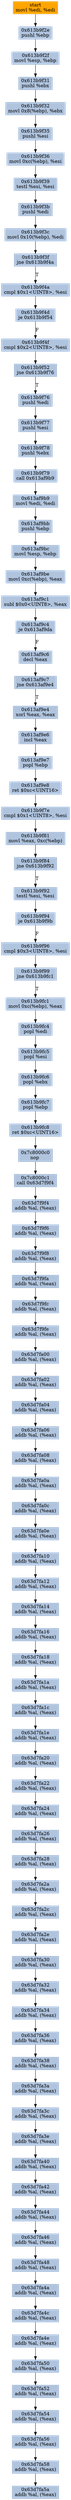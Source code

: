 digraph G {
node[shape=rectangle,style=filled,fillcolor=lightsteelblue,color=lightsteelblue]
bgcolor="transparent"
a0x613b9f2cmovl_edi_edi[label="start\nmovl %edi, %edi",color="lightgrey",fillcolor="orange"];
a0x613b9f2epushl_ebp[label="0x613b9f2e\npushl %ebp"];
a0x613b9f2fmovl_esp_ebp[label="0x613b9f2f\nmovl %esp, %ebp"];
a0x613b9f31pushl_ebx[label="0x613b9f31\npushl %ebx"];
a0x613b9f32movl_0x8ebp__ebx[label="0x613b9f32\nmovl 0x8(%ebp), %ebx"];
a0x613b9f35pushl_esi[label="0x613b9f35\npushl %esi"];
a0x613b9f36movl_0xcebp__esi[label="0x613b9f36\nmovl 0xc(%ebp), %esi"];
a0x613b9f39testl_esi_esi[label="0x613b9f39\ntestl %esi, %esi"];
a0x613b9f3bpushl_edi[label="0x613b9f3b\npushl %edi"];
a0x613b9f3cmovl_0x10ebp__edi[label="0x613b9f3c\nmovl 0x10(%ebp), %edi"];
a0x613b9f3fjne_0x613b9f4a[label="0x613b9f3f\njne 0x613b9f4a"];
a0x613b9f4acmpl_0x1UINT8_esi[label="0x613b9f4a\ncmpl $0x1<UINT8>, %esi"];
a0x613b9f4dje_0x613b9f54[label="0x613b9f4d\nje 0x613b9f54"];
a0x613b9f4fcmpl_0x2UINT8_esi[label="0x613b9f4f\ncmpl $0x2<UINT8>, %esi"];
a0x613b9f52jne_0x613b9f76[label="0x613b9f52\njne 0x613b9f76"];
a0x613b9f76pushl_edi[label="0x613b9f76\npushl %edi"];
a0x613b9f77pushl_esi[label="0x613b9f77\npushl %esi"];
a0x613b9f78pushl_ebx[label="0x613b9f78\npushl %ebx"];
a0x613b9f79call_0x613af9b9[label="0x613b9f79\ncall 0x613af9b9"];
a0x613af9b9movl_edi_edi[label="0x613af9b9\nmovl %edi, %edi"];
a0x613af9bbpushl_ebp[label="0x613af9bb\npushl %ebp"];
a0x613af9bcmovl_esp_ebp[label="0x613af9bc\nmovl %esp, %ebp"];
a0x613af9bemovl_0xcebp__eax[label="0x613af9be\nmovl 0xc(%ebp), %eax"];
a0x613af9c1subl_0x0UINT8_eax[label="0x613af9c1\nsubl $0x0<UINT8>, %eax"];
a0x613af9c4je_0x613af9da[label="0x613af9c4\nje 0x613af9da"];
a0x613af9c6decl_eax[label="0x613af9c6\ndecl %eax"];
a0x613af9c7jne_0x613af9e4[label="0x613af9c7\njne 0x613af9e4"];
a0x613af9e4xorl_eax_eax[label="0x613af9e4\nxorl %eax, %eax"];
a0x613af9e6incl_eax[label="0x613af9e6\nincl %eax"];
a0x613af9e7popl_ebp[label="0x613af9e7\npopl %ebp"];
a0x613af9e8ret_0xcUINT16[label="0x613af9e8\nret $0xc<UINT16>"];
a0x613b9f7ecmpl_0x1UINT8_esi[label="0x613b9f7e\ncmpl $0x1<UINT8>, %esi"];
a0x613b9f81movl_eax_0xcebp_[label="0x613b9f81\nmovl %eax, 0xc(%ebp)"];
a0x613b9f84jne_0x613b9f92[label="0x613b9f84\njne 0x613b9f92"];
a0x613b9f92testl_esi_esi[label="0x613b9f92\ntestl %esi, %esi"];
a0x613b9f94je_0x613b9f9b[label="0x613b9f94\nje 0x613b9f9b"];
a0x613b9f96cmpl_0x3UINT8_esi[label="0x613b9f96\ncmpl $0x3<UINT8>, %esi"];
a0x613b9f99jne_0x613b9fc1[label="0x613b9f99\njne 0x613b9fc1"];
a0x613b9fc1movl_0xcebp__eax[label="0x613b9fc1\nmovl 0xc(%ebp), %eax"];
a0x613b9fc4popl_edi[label="0x613b9fc4\npopl %edi"];
a0x613b9fc5popl_esi[label="0x613b9fc5\npopl %esi"];
a0x613b9fc6popl_ebx[label="0x613b9fc6\npopl %ebx"];
a0x613b9fc7popl_ebp[label="0x613b9fc7\npopl %ebp"];
a0x613b9fc8ret_0xcUINT16[label="0x613b9fc8\nret $0xc<UINT16>"];
a0x7c8000c0nop_[label="0x7c8000c0\nnop "];
a0x7c8000c1call_0x63d7f9f4[label="0x7c8000c1\ncall 0x63d7f9f4"];
a0x63d7f9f4addb_al_eax_[label="0x63d7f9f4\naddb %al, (%eax)"];
a0x63d7f9f6addb_al_eax_[label="0x63d7f9f6\naddb %al, (%eax)"];
a0x63d7f9f8addb_al_eax_[label="0x63d7f9f8\naddb %al, (%eax)"];
a0x63d7f9faaddb_al_eax_[label="0x63d7f9fa\naddb %al, (%eax)"];
a0x63d7f9fcaddb_al_eax_[label="0x63d7f9fc\naddb %al, (%eax)"];
a0x63d7f9feaddb_al_eax_[label="0x63d7f9fe\naddb %al, (%eax)"];
a0x63d7fa00addb_al_eax_[label="0x63d7fa00\naddb %al, (%eax)"];
a0x63d7fa02addb_al_eax_[label="0x63d7fa02\naddb %al, (%eax)"];
a0x63d7fa04addb_al_eax_[label="0x63d7fa04\naddb %al, (%eax)"];
a0x63d7fa06addb_al_eax_[label="0x63d7fa06\naddb %al, (%eax)"];
a0x63d7fa08addb_al_eax_[label="0x63d7fa08\naddb %al, (%eax)"];
a0x63d7fa0aaddb_al_eax_[label="0x63d7fa0a\naddb %al, (%eax)"];
a0x63d7fa0caddb_al_eax_[label="0x63d7fa0c\naddb %al, (%eax)"];
a0x63d7fa0eaddb_al_eax_[label="0x63d7fa0e\naddb %al, (%eax)"];
a0x63d7fa10addb_al_eax_[label="0x63d7fa10\naddb %al, (%eax)"];
a0x63d7fa12addb_al_eax_[label="0x63d7fa12\naddb %al, (%eax)"];
a0x63d7fa14addb_al_eax_[label="0x63d7fa14\naddb %al, (%eax)"];
a0x63d7fa16addb_al_eax_[label="0x63d7fa16\naddb %al, (%eax)"];
a0x63d7fa18addb_al_eax_[label="0x63d7fa18\naddb %al, (%eax)"];
a0x63d7fa1aaddb_al_eax_[label="0x63d7fa1a\naddb %al, (%eax)"];
a0x63d7fa1caddb_al_eax_[label="0x63d7fa1c\naddb %al, (%eax)"];
a0x63d7fa1eaddb_al_eax_[label="0x63d7fa1e\naddb %al, (%eax)"];
a0x63d7fa20addb_al_eax_[label="0x63d7fa20\naddb %al, (%eax)"];
a0x63d7fa22addb_al_eax_[label="0x63d7fa22\naddb %al, (%eax)"];
a0x63d7fa24addb_al_eax_[label="0x63d7fa24\naddb %al, (%eax)"];
a0x63d7fa26addb_al_eax_[label="0x63d7fa26\naddb %al, (%eax)"];
a0x63d7fa28addb_al_eax_[label="0x63d7fa28\naddb %al, (%eax)"];
a0x63d7fa2aaddb_al_eax_[label="0x63d7fa2a\naddb %al, (%eax)"];
a0x63d7fa2caddb_al_eax_[label="0x63d7fa2c\naddb %al, (%eax)"];
a0x63d7fa2eaddb_al_eax_[label="0x63d7fa2e\naddb %al, (%eax)"];
a0x63d7fa30addb_al_eax_[label="0x63d7fa30\naddb %al, (%eax)"];
a0x63d7fa32addb_al_eax_[label="0x63d7fa32\naddb %al, (%eax)"];
a0x63d7fa34addb_al_eax_[label="0x63d7fa34\naddb %al, (%eax)"];
a0x63d7fa36addb_al_eax_[label="0x63d7fa36\naddb %al, (%eax)"];
a0x63d7fa38addb_al_eax_[label="0x63d7fa38\naddb %al, (%eax)"];
a0x63d7fa3aaddb_al_eax_[label="0x63d7fa3a\naddb %al, (%eax)"];
a0x63d7fa3caddb_al_eax_[label="0x63d7fa3c\naddb %al, (%eax)"];
a0x63d7fa3eaddb_al_eax_[label="0x63d7fa3e\naddb %al, (%eax)"];
a0x63d7fa40addb_al_eax_[label="0x63d7fa40\naddb %al, (%eax)"];
a0x63d7fa42addb_al_eax_[label="0x63d7fa42\naddb %al, (%eax)"];
a0x63d7fa44addb_al_eax_[label="0x63d7fa44\naddb %al, (%eax)"];
a0x63d7fa46addb_al_eax_[label="0x63d7fa46\naddb %al, (%eax)"];
a0x63d7fa48addb_al_eax_[label="0x63d7fa48\naddb %al, (%eax)"];
a0x63d7fa4aaddb_al_eax_[label="0x63d7fa4a\naddb %al, (%eax)"];
a0x63d7fa4caddb_al_eax_[label="0x63d7fa4c\naddb %al, (%eax)"];
a0x63d7fa4eaddb_al_eax_[label="0x63d7fa4e\naddb %al, (%eax)"];
a0x63d7fa50addb_al_eax_[label="0x63d7fa50\naddb %al, (%eax)"];
a0x63d7fa52addb_al_eax_[label="0x63d7fa52\naddb %al, (%eax)"];
a0x63d7fa54addb_al_eax_[label="0x63d7fa54\naddb %al, (%eax)"];
a0x63d7fa56addb_al_eax_[label="0x63d7fa56\naddb %al, (%eax)"];
a0x63d7fa58addb_al_eax_[label="0x63d7fa58\naddb %al, (%eax)"];
a0x63d7fa5aaddb_al_eax_[label="0x63d7fa5a\naddb %al, (%eax)"];
a0x613b9f2cmovl_edi_edi -> a0x613b9f2epushl_ebp [color="#000000"];
a0x613b9f2epushl_ebp -> a0x613b9f2fmovl_esp_ebp [color="#000000"];
a0x613b9f2fmovl_esp_ebp -> a0x613b9f31pushl_ebx [color="#000000"];
a0x613b9f31pushl_ebx -> a0x613b9f32movl_0x8ebp__ebx [color="#000000"];
a0x613b9f32movl_0x8ebp__ebx -> a0x613b9f35pushl_esi [color="#000000"];
a0x613b9f35pushl_esi -> a0x613b9f36movl_0xcebp__esi [color="#000000"];
a0x613b9f36movl_0xcebp__esi -> a0x613b9f39testl_esi_esi [color="#000000"];
a0x613b9f39testl_esi_esi -> a0x613b9f3bpushl_edi [color="#000000"];
a0x613b9f3bpushl_edi -> a0x613b9f3cmovl_0x10ebp__edi [color="#000000"];
a0x613b9f3cmovl_0x10ebp__edi -> a0x613b9f3fjne_0x613b9f4a [color="#000000"];
a0x613b9f3fjne_0x613b9f4a -> a0x613b9f4acmpl_0x1UINT8_esi [color="#000000",label="T"];
a0x613b9f4acmpl_0x1UINT8_esi -> a0x613b9f4dje_0x613b9f54 [color="#000000"];
a0x613b9f4dje_0x613b9f54 -> a0x613b9f4fcmpl_0x2UINT8_esi [color="#000000",label="F"];
a0x613b9f4fcmpl_0x2UINT8_esi -> a0x613b9f52jne_0x613b9f76 [color="#000000"];
a0x613b9f52jne_0x613b9f76 -> a0x613b9f76pushl_edi [color="#000000",label="T"];
a0x613b9f76pushl_edi -> a0x613b9f77pushl_esi [color="#000000"];
a0x613b9f77pushl_esi -> a0x613b9f78pushl_ebx [color="#000000"];
a0x613b9f78pushl_ebx -> a0x613b9f79call_0x613af9b9 [color="#000000"];
a0x613b9f79call_0x613af9b9 -> a0x613af9b9movl_edi_edi [color="#000000"];
a0x613af9b9movl_edi_edi -> a0x613af9bbpushl_ebp [color="#000000"];
a0x613af9bbpushl_ebp -> a0x613af9bcmovl_esp_ebp [color="#000000"];
a0x613af9bcmovl_esp_ebp -> a0x613af9bemovl_0xcebp__eax [color="#000000"];
a0x613af9bemovl_0xcebp__eax -> a0x613af9c1subl_0x0UINT8_eax [color="#000000"];
a0x613af9c1subl_0x0UINT8_eax -> a0x613af9c4je_0x613af9da [color="#000000"];
a0x613af9c4je_0x613af9da -> a0x613af9c6decl_eax [color="#000000",label="F"];
a0x613af9c6decl_eax -> a0x613af9c7jne_0x613af9e4 [color="#000000"];
a0x613af9c7jne_0x613af9e4 -> a0x613af9e4xorl_eax_eax [color="#000000",label="T"];
a0x613af9e4xorl_eax_eax -> a0x613af9e6incl_eax [color="#000000"];
a0x613af9e6incl_eax -> a0x613af9e7popl_ebp [color="#000000"];
a0x613af9e7popl_ebp -> a0x613af9e8ret_0xcUINT16 [color="#000000"];
a0x613af9e8ret_0xcUINT16 -> a0x613b9f7ecmpl_0x1UINT8_esi [color="#000000"];
a0x613b9f7ecmpl_0x1UINT8_esi -> a0x613b9f81movl_eax_0xcebp_ [color="#000000"];
a0x613b9f81movl_eax_0xcebp_ -> a0x613b9f84jne_0x613b9f92 [color="#000000"];
a0x613b9f84jne_0x613b9f92 -> a0x613b9f92testl_esi_esi [color="#000000",label="T"];
a0x613b9f92testl_esi_esi -> a0x613b9f94je_0x613b9f9b [color="#000000"];
a0x613b9f94je_0x613b9f9b -> a0x613b9f96cmpl_0x3UINT8_esi [color="#000000",label="F"];
a0x613b9f96cmpl_0x3UINT8_esi -> a0x613b9f99jne_0x613b9fc1 [color="#000000"];
a0x613b9f99jne_0x613b9fc1 -> a0x613b9fc1movl_0xcebp__eax [color="#000000",label="T"];
a0x613b9fc1movl_0xcebp__eax -> a0x613b9fc4popl_edi [color="#000000"];
a0x613b9fc4popl_edi -> a0x613b9fc5popl_esi [color="#000000"];
a0x613b9fc5popl_esi -> a0x613b9fc6popl_ebx [color="#000000"];
a0x613b9fc6popl_ebx -> a0x613b9fc7popl_ebp [color="#000000"];
a0x613b9fc7popl_ebp -> a0x613b9fc8ret_0xcUINT16 [color="#000000"];
a0x613b9fc8ret_0xcUINT16 -> a0x7c8000c0nop_ [color="#000000"];
a0x7c8000c0nop_ -> a0x7c8000c1call_0x63d7f9f4 [color="#000000"];
a0x7c8000c1call_0x63d7f9f4 -> a0x63d7f9f4addb_al_eax_ [color="#000000"];
a0x63d7f9f4addb_al_eax_ -> a0x63d7f9f6addb_al_eax_ [color="#000000"];
a0x63d7f9f6addb_al_eax_ -> a0x63d7f9f8addb_al_eax_ [color="#000000"];
a0x63d7f9f8addb_al_eax_ -> a0x63d7f9faaddb_al_eax_ [color="#000000"];
a0x63d7f9faaddb_al_eax_ -> a0x63d7f9fcaddb_al_eax_ [color="#000000"];
a0x63d7f9fcaddb_al_eax_ -> a0x63d7f9feaddb_al_eax_ [color="#000000"];
a0x63d7f9feaddb_al_eax_ -> a0x63d7fa00addb_al_eax_ [color="#000000"];
a0x63d7fa00addb_al_eax_ -> a0x63d7fa02addb_al_eax_ [color="#000000"];
a0x63d7fa02addb_al_eax_ -> a0x63d7fa04addb_al_eax_ [color="#000000"];
a0x63d7fa04addb_al_eax_ -> a0x63d7fa06addb_al_eax_ [color="#000000"];
a0x63d7fa06addb_al_eax_ -> a0x63d7fa08addb_al_eax_ [color="#000000"];
a0x63d7fa08addb_al_eax_ -> a0x63d7fa0aaddb_al_eax_ [color="#000000"];
a0x63d7fa0aaddb_al_eax_ -> a0x63d7fa0caddb_al_eax_ [color="#000000"];
a0x63d7fa0caddb_al_eax_ -> a0x63d7fa0eaddb_al_eax_ [color="#000000"];
a0x63d7fa0eaddb_al_eax_ -> a0x63d7fa10addb_al_eax_ [color="#000000"];
a0x63d7fa10addb_al_eax_ -> a0x63d7fa12addb_al_eax_ [color="#000000"];
a0x63d7fa12addb_al_eax_ -> a0x63d7fa14addb_al_eax_ [color="#000000"];
a0x63d7fa14addb_al_eax_ -> a0x63d7fa16addb_al_eax_ [color="#000000"];
a0x63d7fa16addb_al_eax_ -> a0x63d7fa18addb_al_eax_ [color="#000000"];
a0x63d7fa18addb_al_eax_ -> a0x63d7fa1aaddb_al_eax_ [color="#000000"];
a0x63d7fa1aaddb_al_eax_ -> a0x63d7fa1caddb_al_eax_ [color="#000000"];
a0x63d7fa1caddb_al_eax_ -> a0x63d7fa1eaddb_al_eax_ [color="#000000"];
a0x63d7fa1eaddb_al_eax_ -> a0x63d7fa20addb_al_eax_ [color="#000000"];
a0x63d7fa20addb_al_eax_ -> a0x63d7fa22addb_al_eax_ [color="#000000"];
a0x63d7fa22addb_al_eax_ -> a0x63d7fa24addb_al_eax_ [color="#000000"];
a0x63d7fa24addb_al_eax_ -> a0x63d7fa26addb_al_eax_ [color="#000000"];
a0x63d7fa26addb_al_eax_ -> a0x63d7fa28addb_al_eax_ [color="#000000"];
a0x63d7fa28addb_al_eax_ -> a0x63d7fa2aaddb_al_eax_ [color="#000000"];
a0x63d7fa2aaddb_al_eax_ -> a0x63d7fa2caddb_al_eax_ [color="#000000"];
a0x63d7fa2caddb_al_eax_ -> a0x63d7fa2eaddb_al_eax_ [color="#000000"];
a0x63d7fa2eaddb_al_eax_ -> a0x63d7fa30addb_al_eax_ [color="#000000"];
a0x63d7fa30addb_al_eax_ -> a0x63d7fa32addb_al_eax_ [color="#000000"];
a0x63d7fa32addb_al_eax_ -> a0x63d7fa34addb_al_eax_ [color="#000000"];
a0x63d7fa34addb_al_eax_ -> a0x63d7fa36addb_al_eax_ [color="#000000"];
a0x63d7fa36addb_al_eax_ -> a0x63d7fa38addb_al_eax_ [color="#000000"];
a0x63d7fa38addb_al_eax_ -> a0x63d7fa3aaddb_al_eax_ [color="#000000"];
a0x63d7fa3aaddb_al_eax_ -> a0x63d7fa3caddb_al_eax_ [color="#000000"];
a0x63d7fa3caddb_al_eax_ -> a0x63d7fa3eaddb_al_eax_ [color="#000000"];
a0x63d7fa3eaddb_al_eax_ -> a0x63d7fa40addb_al_eax_ [color="#000000"];
a0x63d7fa40addb_al_eax_ -> a0x63d7fa42addb_al_eax_ [color="#000000"];
a0x63d7fa42addb_al_eax_ -> a0x63d7fa44addb_al_eax_ [color="#000000"];
a0x63d7fa44addb_al_eax_ -> a0x63d7fa46addb_al_eax_ [color="#000000"];
a0x63d7fa46addb_al_eax_ -> a0x63d7fa48addb_al_eax_ [color="#000000"];
a0x63d7fa48addb_al_eax_ -> a0x63d7fa4aaddb_al_eax_ [color="#000000"];
a0x63d7fa4aaddb_al_eax_ -> a0x63d7fa4caddb_al_eax_ [color="#000000"];
a0x63d7fa4caddb_al_eax_ -> a0x63d7fa4eaddb_al_eax_ [color="#000000"];
a0x63d7fa4eaddb_al_eax_ -> a0x63d7fa50addb_al_eax_ [color="#000000"];
a0x63d7fa50addb_al_eax_ -> a0x63d7fa52addb_al_eax_ [color="#000000"];
a0x63d7fa52addb_al_eax_ -> a0x63d7fa54addb_al_eax_ [color="#000000"];
a0x63d7fa54addb_al_eax_ -> a0x63d7fa56addb_al_eax_ [color="#000000"];
a0x63d7fa56addb_al_eax_ -> a0x63d7fa58addb_al_eax_ [color="#000000"];
a0x63d7fa58addb_al_eax_ -> a0x63d7fa5aaddb_al_eax_ [color="#000000"];
}
